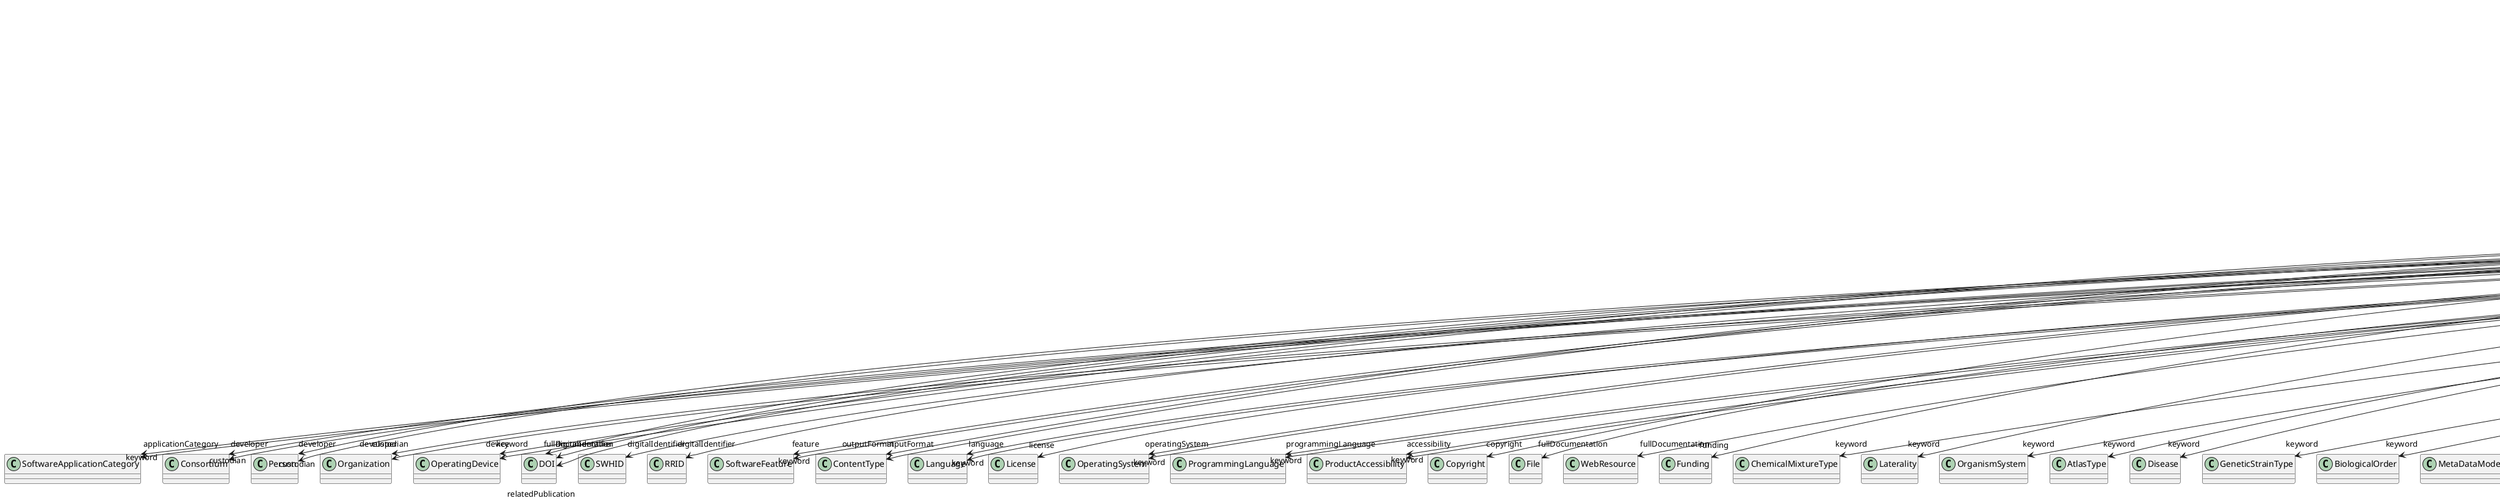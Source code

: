 @startuml
class SoftwareVersion {
+applicationCategory
+developer
+device
+digitalIdentifier
+feature
+hasPart
+inputFormat
+isAlternativeVersionOf
+isNewVersionOf
+language
+license
+operatingSystem
+outputFormat
+programmingLanguage
+requirement
+accessibility
+copyright
+custodian
+description
+fullDocumentation
+fullName
+funding
+homepage
+howToCite
+keyword
+otherContribution
+relatedPublication
+releaseDate
+repository
+shortName
+supportChannel
+versionIdentifier
+versionInnovation

}
SoftwareVersion -d-> "applicationCategory" SoftwareApplicationCategory
SoftwareVersion -d-> "developer" Consortium
SoftwareVersion -d-> "developer" Person
SoftwareVersion -d-> "developer" Organization
SoftwareVersion -d-> "device" OperatingDevice
SoftwareVersion -d-> "digitalIdentifier" DOI
SoftwareVersion -d-> "digitalIdentifier" SWHID
SoftwareVersion -d-> "digitalIdentifier" RRID
SoftwareVersion -d-> "feature" SoftwareFeature
SoftwareVersion -d-> "hasPart" SoftwareVersion
SoftwareVersion -d-> "inputFormat" ContentType
SoftwareVersion -d-> "isAlternativeVersionOf" SoftwareVersion
SoftwareVersion -d-> "isNewVersionOf" SoftwareVersion
SoftwareVersion -d-> "language" Language
SoftwareVersion -d-> "license" License
SoftwareVersion -d-> "operatingSystem" OperatingSystem
SoftwareVersion -d-> "outputFormat" ContentType
SoftwareVersion -d-> "programmingLanguage" ProgrammingLanguage
SoftwareVersion -d-> "accessibility" ProductAccessibility
SoftwareVersion -d-> "copyright" Copyright
SoftwareVersion -d-> "custodian" Consortium
SoftwareVersion -d-> "custodian" Person
SoftwareVersion -d-> "custodian" Organization
SoftwareVersion -d-> "fullDocumentation" DOI
SoftwareVersion -d-> "fullDocumentation" File
SoftwareVersion -d-> "fullDocumentation" WebResource
SoftwareVersion -d-> "funding" Funding
SoftwareVersion -d-> "keyword" ChemicalMixtureType
SoftwareVersion -d-> "keyword" Laterality
SoftwareVersion -d-> "keyword" OrganismSystem
SoftwareVersion -d-> "keyword" AtlasType
SoftwareVersion -d-> "keyword" Disease
SoftwareVersion -d-> "keyword" OperatingDevice
SoftwareVersion -d-> "keyword" GeneticStrainType
SoftwareVersion -d-> "keyword" BiologicalOrder
SoftwareVersion -d-> "keyword" MetaDataModelType
SoftwareVersion -d-> "keyword" DifferenceMeasure
SoftwareVersion -d-> "keyword" Handedness
SoftwareVersion -d-> "keyword" Colormap
SoftwareVersion -d-> "keyword" BreedingType
SoftwareVersion -d-> "keyword" QualitativeOverlap
SoftwareVersion -d-> "keyword" ProductAccessibility
SoftwareVersion -d-> "keyword" AnatomicalPlane
SoftwareVersion -d-> "keyword" Service
SoftwareVersion -d-> "keyword" ContributionType
SoftwareVersion -d-> "keyword" TypeOfUncertainty
SoftwareVersion -d-> "keyword" OpticalStimulusType
SoftwareVersion -d-> "keyword" ProgrammingLanguage
SoftwareVersion -d-> "keyword" AnnotationCriteriaType
SoftwareVersion -d-> "keyword" Terminology
SoftwareVersion -d-> "keyword" ActionStatusType
SoftwareVersion -d-> "keyword" DiseaseModel
SoftwareVersion -d-> "keyword" UnitOfMeasurement
SoftwareVersion -d-> "keyword" OperatingSystem
SoftwareVersion -d-> "keyword" AnatomicalIdentificationType
SoftwareVersion -d-> "keyword" CriteriaQualityType
SoftwareVersion -d-> "keyword" Language
SoftwareVersion -d-> "keyword" EducationalLevel
SoftwareVersion -d-> "keyword" OrganismSubstance
SoftwareVersion -d-> "keyword" ExperimentalApproach
SoftwareVersion -d-> "keyword" Technique
SoftwareVersion -d-> "keyword" DataType
SoftwareVersion -d-> "keyword" TissueSampleAttribute
SoftwareVersion -d-> "keyword" SetupType
SoftwareVersion -d-> "keyword" AnatomicalAxesOrientation
SoftwareVersion -d-> "keyword" EthicsAssessment
SoftwareVersion -d-> "keyword" UBERONParcellation
SoftwareVersion -d-> "keyword" SemanticDataType
SoftwareVersion -d-> "keyword" DeviceType
SoftwareVersion -d-> "keyword" SubcellularEntity
SoftwareVersion -d-> "keyword" ModelAbstractionLevel
SoftwareVersion -d-> "keyword" Species
SoftwareVersion -d-> "keyword" OlfactoryStimulusType
SoftwareVersion -d-> "keyword" ModelScope
SoftwareVersion -d-> "keyword" ElectricalStimulusType
SoftwareVersion -d-> "keyword" FileUsageRole
SoftwareVersion -d-> "keyword" SubjectAttribute
SoftwareVersion -d-> "keyword" CranialWindowReinforcementType
SoftwareVersion -d-> "keyword" Organ
SoftwareVersion -d-> "keyword" SoftwareFeature
SoftwareVersion -d-> "keyword" StimulationApproach
SoftwareVersion -d-> "keyword" AnalysisTechnique
SoftwareVersion -d-> "keyword" TermSuggestion
SoftwareVersion -d-> "keyword" SoftwareApplicationCategory
SoftwareVersion -d-> "keyword" LearningResourceType
SoftwareVersion -d-> "keyword" AuditoryStimulusType
SoftwareVersion -d-> "keyword" StimulationTechnique
SoftwareVersion -d-> "keyword" MeasuredQuantity
SoftwareVersion -d-> "keyword" TissueSampleType
SoftwareVersion -d-> "keyword" FileBundleGrouping
SoftwareVersion -d-> "keyword" PreparationType
SoftwareVersion -d-> "keyword" MolecularEntity
SoftwareVersion -d-> "keyword" VisualStimulusType
SoftwareVersion -d-> "keyword" CellCultureType
SoftwareVersion -d-> "keyword" GustatoryStimulusType
SoftwareVersion -d-> "keyword" AgeCategory
SoftwareVersion -d-> "keyword" FileRepositoryType
SoftwareVersion -d-> "keyword" PatchClampVariation
SoftwareVersion -d-> "keyword" CellType
SoftwareVersion -d-> "keyword" CranialWindowConstructionType
SoftwareVersion -d-> "keyword" TactileStimulusType
SoftwareVersion -d-> "keyword" BiologicalSex
SoftwareVersion -d-> "keyword" AnnotationType
SoftwareVersion -d-> "otherContribution" Contribution
SoftwareVersion -d-> "relatedPublication" DOI
SoftwareVersion -d-> "relatedPublication" ISBN
SoftwareVersion -d-> "relatedPublication" ISSN
SoftwareVersion -d-> "relatedPublication" HANDLE
SoftwareVersion -d-> "relatedPublication" Chapter
SoftwareVersion -d-> "relatedPublication" Book
SoftwareVersion -d-> "relatedPublication" ScholarlyArticle
SoftwareVersion -d-> "repository" FileRepository

@enduml